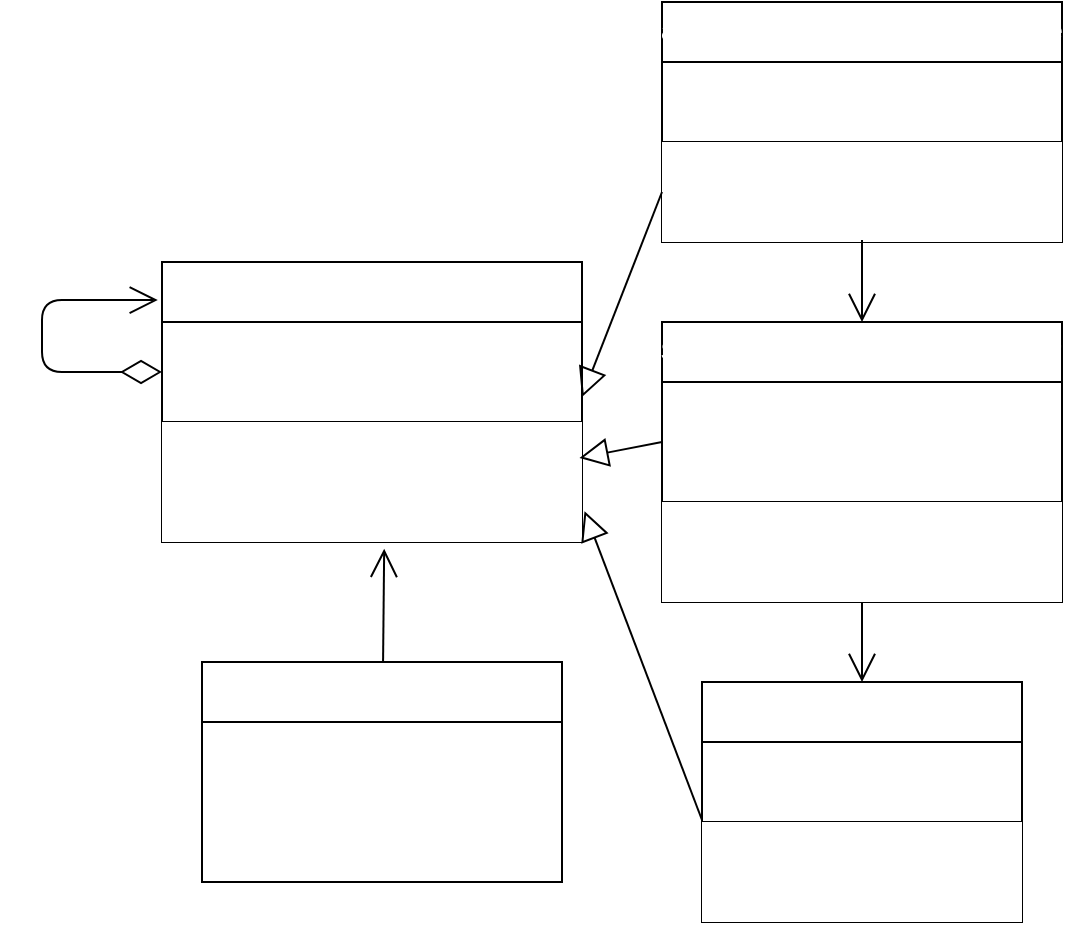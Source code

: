 <mxfile>
    <diagram id="2cWBPkTkWAAqMRcwdcPR" name="Page-1">
        <mxGraphModel dx="585" dy="375" grid="1" gridSize="10" guides="1" tooltips="1" connect="1" arrows="1" fold="1" page="1" pageScale="1" pageWidth="850" pageHeight="1100" math="0" shadow="0">
            <root>
                <mxCell id="0"/>
                <mxCell id="1" parent="0"/>
                <mxCell id="2" value="&lt;span style=&quot;font-family: &amp;quot;Söhne Mono&amp;quot;, Monaco, &amp;quot;Andale Mono&amp;quot;, &amp;quot;Ubuntu Mono&amp;quot;, monospace; font-size: 14px; text-align: left;&quot;&gt;&lt;font color=&quot;#ffffff&quot;&gt;&lt;i&gt;OrderHandler&lt;/i&gt;&lt;/font&gt;&lt;/span&gt;" style="swimlane;fontStyle=0;childLayout=stackLayout;horizontal=1;startSize=30;horizontalStack=0;resizeParent=1;resizeParentMax=0;resizeLast=0;collapsible=1;marginBottom=0;whiteSpace=wrap;html=1;" parent="1" vertex="1">
                    <mxGeometry x="260" y="450" width="210" height="140" as="geometry"/>
                </mxCell>
                <mxCell id="29" style="edgeStyle=none;html=1;entryX=-0.01;entryY=0.136;entryDx=0;entryDy=0;entryPerimeter=0;exitX=0;exitY=0.5;exitDx=0;exitDy=0;endSize=12;endArrow=open;endFill=0;startSize=18;startArrow=diamondThin;startFill=0;" parent="2" source="3" target="2" edge="1">
                    <mxGeometry relative="1" as="geometry">
                        <Array as="points">
                            <mxPoint x="-60" y="55"/>
                            <mxPoint x="-60" y="19"/>
                        </Array>
                    </mxGeometry>
                </mxCell>
                <mxCell id="3" value="&lt;font color=&quot;#ffffff&quot;&gt;&lt;span style=&quot;font-family: &amp;quot;Söhne Mono&amp;quot;, Monaco, &amp;quot;Andale Mono&amp;quot;, &amp;quot;Ubuntu Mono&amp;quot;, monospace; font-size: 14px;&quot;&gt;- successor: OrderHandler&lt;br&gt;&lt;/span&gt;&lt;/font&gt;" style="text;strokeColor=default;fillColor=default;align=left;verticalAlign=middle;spacingLeft=4;spacingRight=4;overflow=hidden;points=[[0,0.5],[1,0.5]];portConstraint=eastwest;rotatable=0;whiteSpace=wrap;html=1;" parent="2" vertex="1">
                    <mxGeometry y="30" width="210" height="50" as="geometry"/>
                </mxCell>
                <mxCell id="4" value="&lt;font color=&quot;#ffffff&quot;&gt;&lt;span style=&quot;font-family: &amp;quot;Söhne Mono&amp;quot;, Monaco, &amp;quot;Andale Mono&amp;quot;, &amp;quot;Ubuntu Mono&amp;quot;, monospace; font-size: 14px;&quot;&gt;+ setSuccessor ()&lt;br&gt;+&amp;nbsp;&lt;/span&gt;&lt;span style=&quot;font-family: Consolas, &amp;quot;Courier New&amp;quot;, monospace; font-size: 14px;&quot;&gt;handleOrder&lt;/span&gt;&lt;span style=&quot;font-family: Consolas, &amp;quot;Courier New&amp;quot;, monospace; font-size: 14px;&quot;&gt;(&lt;/span&gt;&lt;span style=&quot;font-family: Consolas, &amp;quot;Courier New&amp;quot;, monospace; font-size: 14px;&quot;&gt;order&lt;/span&gt;&lt;span style=&quot;font-family: Consolas, &amp;quot;Courier New&amp;quot;, monospace; font-size: 14px;&quot;&gt;: &lt;/span&gt;&lt;span style=&quot;font-family: Consolas, &amp;quot;Courier New&amp;quot;, monospace; font-size: 14px;&quot;&gt;Ord&lt;/span&gt;&lt;span style=&quot;font-family: Consolas, &amp;quot;Courier New&amp;quot;, monospace; font-size: 14px;&quot;&gt;)&lt;/span&gt;&lt;/font&gt;" style="text;strokeColor=none;fillColor=default;align=left;verticalAlign=middle;spacingLeft=4;spacingRight=4;overflow=hidden;points=[[0,0.5],[1,0.5]];portConstraint=eastwest;rotatable=0;whiteSpace=wrap;html=1;" parent="2" vertex="1">
                    <mxGeometry y="80" width="210" height="60" as="geometry"/>
                </mxCell>
                <mxCell id="6" value="&lt;div style=&quot;font-family: Consolas, &amp;quot;Courier New&amp;quot;, monospace; font-size: 14px; line-height: 19px;&quot;&gt;&lt;font style=&quot;&quot; color=&quot;#ffffff&quot;&gt;PaymentVerificationHandler&lt;/font&gt;&lt;/div&gt;" style="swimlane;fontStyle=0;childLayout=stackLayout;horizontal=1;startSize=30;horizontalStack=0;resizeParent=1;resizeParentMax=0;resizeLast=0;collapsible=1;marginBottom=0;whiteSpace=wrap;html=1;" parent="1" vertex="1">
                    <mxGeometry x="510" y="320" width="200" height="120" as="geometry"/>
                </mxCell>
                <mxCell id="26" value="&lt;span style=&quot;color: rgb(255, 255, 255); font-family: &amp;quot;Söhne Mono&amp;quot;, Monaco, &amp;quot;Andale Mono&amp;quot;, &amp;quot;Ubuntu Mono&amp;quot;, monospace; font-size: 14px;&quot;&gt;- successor: OrderHandler&lt;/span&gt;" style="text;strokeColor=default;fillColor=default;align=left;verticalAlign=middle;spacingLeft=4;spacingRight=4;overflow=hidden;points=[[0,0.5],[1,0.5]];portConstraint=eastwest;rotatable=0;whiteSpace=wrap;html=1;" parent="6" vertex="1">
                    <mxGeometry y="30" width="200" height="40" as="geometry"/>
                </mxCell>
                <mxCell id="8" value="&lt;span style=&quot;font-family: &amp;quot;Söhne Mono&amp;quot;, Monaco, &amp;quot;Andale Mono&amp;quot;, &amp;quot;Ubuntu Mono&amp;quot;, monospace; font-size: 14px;&quot;&gt;&lt;font color=&quot;#ffffff&quot;&gt;+ handleOrder()&lt;br&gt;&lt;/font&gt;&lt;/span&gt;&lt;div style=&quot;font-family: Consolas, &amp;quot;Courier New&amp;quot;, monospace; font-size: 14px; line-height: 19px;&quot;&gt;&lt;font style=&quot;&quot; color=&quot;#ffffff&quot;&gt;+ setSuccessor()&lt;/font&gt;&lt;/div&gt;" style="text;strokeColor=none;fillColor=default;align=left;verticalAlign=middle;spacingLeft=4;spacingRight=4;overflow=hidden;points=[[0,0.5],[1,0.5]];portConstraint=eastwest;rotatable=0;whiteSpace=wrap;html=1;" parent="6" vertex="1">
                    <mxGeometry y="70" width="200" height="50" as="geometry"/>
                </mxCell>
                <mxCell id="24" style="edgeStyle=none;html=1;entryX=0.5;entryY=0.98;entryDx=0;entryDy=0;entryPerimeter=0;endSize=12;endArrow=none;endFill=0;startArrow=open;startFill=0;startSize=12;" parent="1" source="9" target="8" edge="1">
                    <mxGeometry relative="1" as="geometry"/>
                </mxCell>
                <mxCell id="9" value="&lt;div style=&quot;font-family: Consolas, &amp;quot;Courier New&amp;quot;, monospace; font-size: 14px; line-height: 19px;&quot;&gt;&lt;div style=&quot;line-height: 19px;&quot;&gt;&lt;font style=&quot;&quot; color=&quot;#ffffff&quot;&gt;StockAvailabilityHandler&lt;/font&gt;&lt;/div&gt;&lt;/div&gt;" style="swimlane;fontStyle=0;childLayout=stackLayout;horizontal=1;startSize=30;horizontalStack=0;resizeParent=1;resizeParentMax=0;resizeLast=0;collapsible=1;marginBottom=0;whiteSpace=wrap;html=1;" parent="1" vertex="1">
                    <mxGeometry x="510" y="480" width="200" height="140" as="geometry"/>
                </mxCell>
                <mxCell id="27" value="&lt;span style=&quot;font-family: &amp;quot;Söhne Mono&amp;quot;, Monaco, &amp;quot;Andale Mono&amp;quot;, &amp;quot;Ubuntu Mono&amp;quot;, monospace; font-size: 14px;&quot;&gt;&lt;font color=&quot;#ffffff&quot;&gt;- successor: OrderHandler&lt;br&gt;&lt;/font&gt;&lt;/span&gt;&lt;div style=&quot;font-family: Consolas, &amp;quot;Courier New&amp;quot;, monospace; font-size: 14px; line-height: 19px;&quot;&gt;&lt;font style=&quot;&quot; color=&quot;#ffffff&quot;&gt;- amountLimit: number&lt;/font&gt;&lt;/div&gt;" style="text;strokeColor=default;fillColor=default;align=left;verticalAlign=middle;spacingLeft=4;spacingRight=4;overflow=hidden;points=[[0,0.5],[1,0.5]];portConstraint=eastwest;rotatable=0;whiteSpace=wrap;html=1;" parent="9" vertex="1">
                    <mxGeometry y="30" width="200" height="60" as="geometry"/>
                </mxCell>
                <mxCell id="10" value="&lt;span style=&quot;font-family: &amp;quot;Söhne Mono&amp;quot;, Monaco, &amp;quot;Andale Mono&amp;quot;, &amp;quot;Ubuntu Mono&amp;quot;, monospace; font-size: 14px;&quot;&gt;&lt;font color=&quot;#ffffff&quot;&gt;+ handleOrder()&lt;br&gt;&lt;/font&gt;&lt;/span&gt;&lt;div style=&quot;font-family: Consolas, &amp;quot;Courier New&amp;quot;, monospace; font-size: 14px; line-height: 19px;&quot;&gt;&lt;font color=&quot;#ffffff&quot;&gt;+ setSuccessor()&lt;/font&gt;&lt;/div&gt;" style="text;strokeColor=none;fillColor=default;align=left;verticalAlign=middle;spacingLeft=4;spacingRight=4;overflow=hidden;points=[[0,0.5],[1,0.5]];portConstraint=eastwest;rotatable=0;whiteSpace=wrap;html=1;" parent="9" vertex="1">
                    <mxGeometry y="90" width="200" height="50" as="geometry"/>
                </mxCell>
                <mxCell id="25" style="edgeStyle=none;html=1;entryX=0.5;entryY=1;entryDx=0;entryDy=0;endArrow=none;endFill=0;endSize=12;startSize=12;startArrow=open;startFill=0;" parent="1" source="13" target="9" edge="1">
                    <mxGeometry relative="1" as="geometry"/>
                </mxCell>
                <mxCell id="13" value="&lt;div style=&quot;font-family: Consolas, &amp;quot;Courier New&amp;quot;, monospace; font-size: 14px; line-height: 19px;&quot;&gt;&lt;div style=&quot;line-height: 19px;&quot;&gt;&lt;div style=&quot;line-height: 19px;&quot;&gt;&lt;font style=&quot;&quot; color=&quot;#ffffff&quot;&gt;ShippingHandler&lt;/font&gt;&lt;/div&gt;&lt;/div&gt;&lt;/div&gt;" style="swimlane;fontStyle=0;childLayout=stackLayout;horizontal=1;startSize=30;horizontalStack=0;resizeParent=1;resizeParentMax=0;resizeLast=0;collapsible=1;marginBottom=0;whiteSpace=wrap;html=1;" parent="1" vertex="1">
                    <mxGeometry x="530" y="660" width="160" height="120" as="geometry"/>
                </mxCell>
                <mxCell id="28" value="&lt;span style=&quot;color: rgb(255, 255, 255); font-family: &amp;quot;Söhne Mono&amp;quot;, Monaco, &amp;quot;Andale Mono&amp;quot;, &amp;quot;Ubuntu Mono&amp;quot;, monospace; font-size: 14px;&quot;&gt;- successor: OrderHandler&lt;/span&gt;" style="text;strokeColor=default;fillColor=default;align=left;verticalAlign=middle;spacingLeft=4;spacingRight=4;overflow=hidden;points=[[0,0.5],[1,0.5]];portConstraint=eastwest;rotatable=0;whiteSpace=wrap;html=1;" parent="13" vertex="1">
                    <mxGeometry y="30" width="160" height="40" as="geometry"/>
                </mxCell>
                <mxCell id="14" value="&lt;span style=&quot;font-family: &amp;quot;Söhne Mono&amp;quot;, Monaco, &amp;quot;Andale Mono&amp;quot;, &amp;quot;Ubuntu Mono&amp;quot;, monospace; font-size: 14px;&quot;&gt;&lt;font color=&quot;#ffffff&quot;&gt;+ handleOrder()&lt;br&gt;&lt;/font&gt;&lt;/span&gt;&lt;div style=&quot;font-family: Consolas, &amp;quot;Courier New&amp;quot;, monospace; font-size: 14px; line-height: 19px;&quot;&gt;&lt;font color=&quot;#ffffff&quot;&gt;+ setSuccessor()&lt;/font&gt;&lt;/div&gt;" style="text;strokeColor=none;fillColor=default;align=left;verticalAlign=middle;spacingLeft=4;spacingRight=4;overflow=hidden;points=[[0,0.5],[1,0.5]];portConstraint=eastwest;rotatable=0;whiteSpace=wrap;html=1;" parent="13" vertex="1">
                    <mxGeometry y="70" width="160" height="50" as="geometry"/>
                </mxCell>
                <mxCell id="18" style="edgeStyle=none;html=1;entryX=0.529;entryY=1.057;entryDx=0;entryDy=0;entryPerimeter=0;fontColor=#FFFFFF;endArrow=open;endFill=0;endSize=12;" parent="1" source="15" target="4" edge="1">
                    <mxGeometry relative="1" as="geometry"/>
                </mxCell>
                <mxCell id="15" value="&lt;div style=&quot;font-family: Consolas, &amp;quot;Courier New&amp;quot;, monospace; font-size: 14px; line-height: 19px;&quot;&gt;&lt;font style=&quot;&quot; color=&quot;#ffffff&quot;&gt;Ord&lt;/font&gt;&lt;/div&gt;" style="swimlane;fontStyle=0;childLayout=stackLayout;horizontal=1;startSize=30;horizontalStack=0;resizeParent=1;resizeParentMax=0;resizeLast=0;collapsible=1;marginBottom=0;whiteSpace=wrap;html=1;" parent="1" vertex="1">
                    <mxGeometry x="280" y="650" width="180" height="110" as="geometry"/>
                </mxCell>
                <mxCell id="16" value="&lt;div style=&quot;font-family: Consolas, &amp;quot;Courier New&amp;quot;, monospace; font-size: 14px; line-height: 19px;&quot;&gt;&lt;div style=&quot;&quot;&gt;&lt;font style=&quot;&quot; color=&quot;#ffffff&quot;&gt;+ id: number&amp;nbsp;&lt;/font&gt;&lt;/div&gt;&lt;div style=&quot;&quot;&gt;&lt;font style=&quot;&quot; color=&quot;#ffffff&quot;&gt;+ totalAmount: number&lt;/font&gt;&lt;/div&gt;&lt;div style=&quot;&quot;&gt;&lt;font style=&quot;&quot; color=&quot;#ffffff&quot;&gt;+ customerName: string&lt;/font&gt;&lt;/div&gt;&lt;div style=&quot;&quot;&gt;&lt;div style=&quot;line-height: 19px;&quot;&gt;&lt;font style=&quot;&quot; color=&quot;#ffffff&quot;&gt;+ amount: number&lt;/font&gt;&lt;/div&gt;&lt;/div&gt;&lt;/div&gt;" style="text;strokeColor=default;fillColor=default;align=left;verticalAlign=middle;spacingLeft=4;spacingRight=4;overflow=hidden;points=[[0,0.5],[1,0.5]];portConstraint=eastwest;rotatable=0;whiteSpace=wrap;html=1;" parent="15" vertex="1">
                    <mxGeometry y="30" width="180" height="80" as="geometry"/>
                </mxCell>
                <mxCell id="19" style="edgeStyle=none;html=1;entryX=1;entryY=0.75;entryDx=0;entryDy=0;entryPerimeter=0;fontColor=#FFFFFF;endArrow=block;endFill=0;endSize=12;exitX=0;exitY=0.5;exitDx=0;exitDy=0;" parent="1" source="8" target="3" edge="1">
                    <mxGeometry relative="1" as="geometry"/>
                </mxCell>
                <mxCell id="20" style="edgeStyle=none;html=1;fontColor=#FFFFFF;endArrow=block;endFill=0;endSize=12;exitX=0;exitY=-0.02;exitDx=0;exitDy=0;exitPerimeter=0;entryX=1.006;entryY=0.743;entryDx=0;entryDy=0;entryPerimeter=0;" parent="1" source="14" target="4" edge="1">
                    <mxGeometry relative="1" as="geometry">
                        <mxPoint x="460" y="600" as="targetPoint"/>
                    </mxGeometry>
                </mxCell>
                <mxCell id="21" style="edgeStyle=none;html=1;fontColor=#FFFFFF;endArrow=block;endFill=0;endSize=12;exitX=0;exitY=0.5;exitDx=0;exitDy=0;entryX=0.994;entryY=0.3;entryDx=0;entryDy=0;entryPerimeter=0;" parent="1" source="27" target="4" edge="1">
                    <mxGeometry relative="1" as="geometry"/>
                </mxCell>
            </root>
        </mxGraphModel>
    </diagram>
</mxfile>